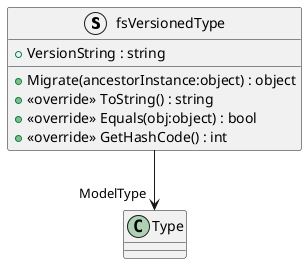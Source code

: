 @startuml
struct fsVersionedType {
    + VersionString : string
    + Migrate(ancestorInstance:object) : object
    + <<override>> ToString() : string
    + <<override>> Equals(obj:object) : bool
    + <<override>> GetHashCode() : int
}
fsVersionedType --> "ModelType" Type
@enduml
